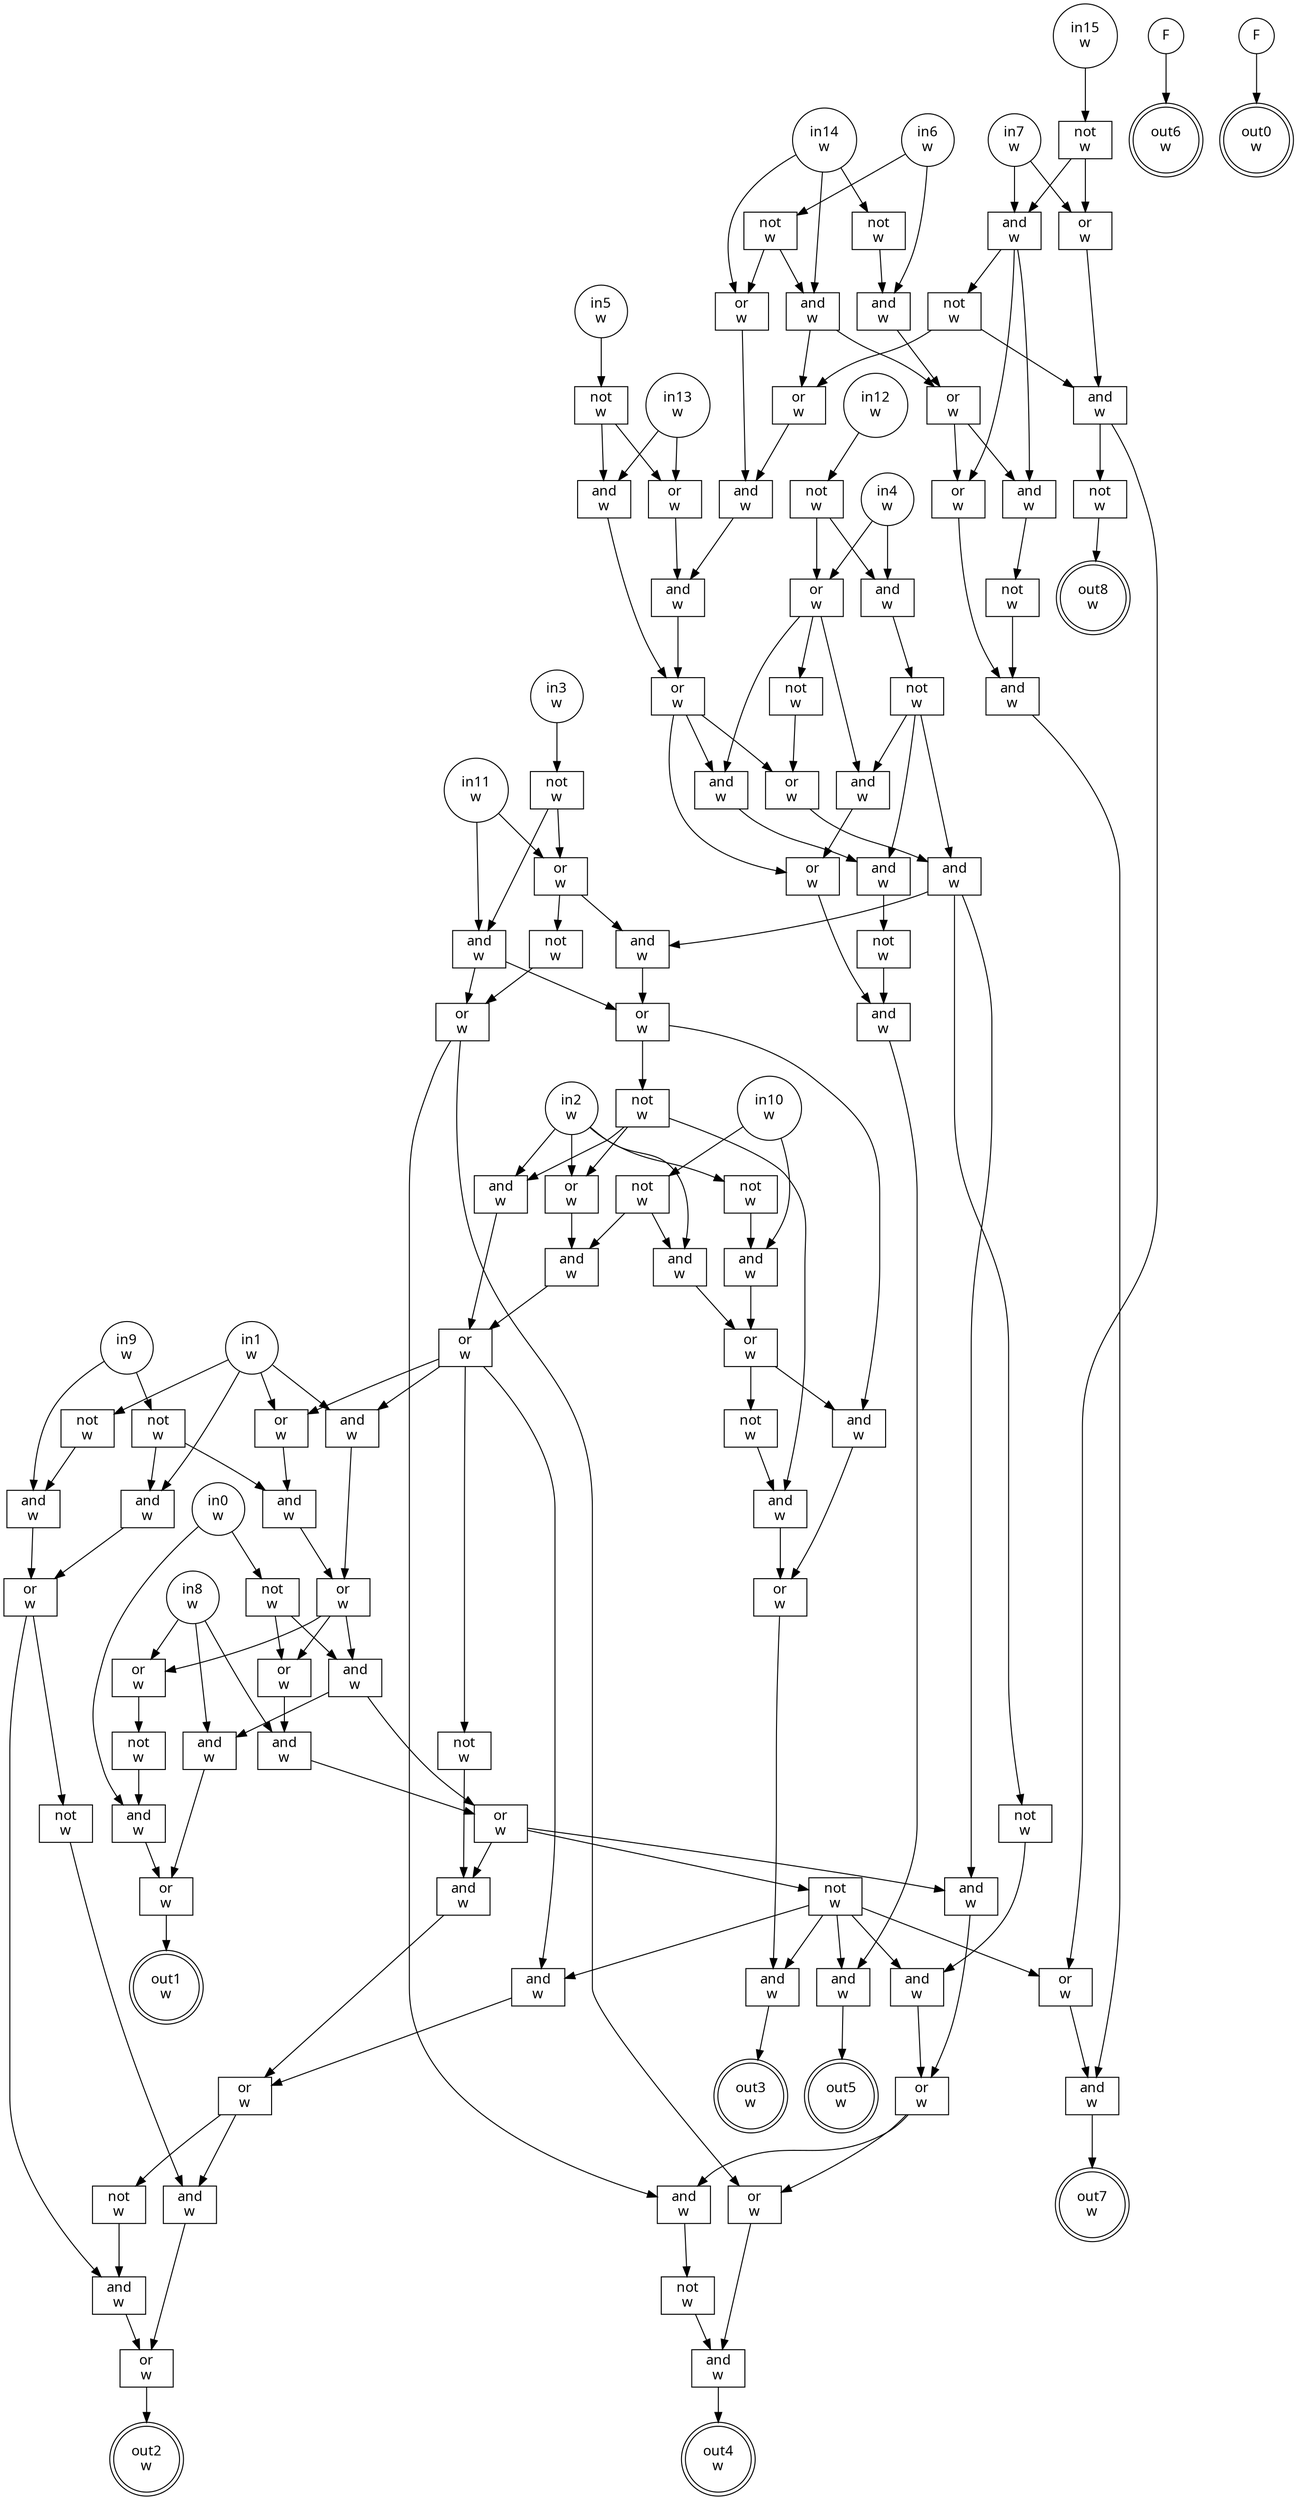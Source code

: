 digraph circuit{
	node [style = filled, fillcolor = white,shape=rect, fontname=geneva]
	g0 [label="in0\nw",shape=circle,fillcolor=white]
	g1 [label="in1\nw",shape=circle,fillcolor=white]
	g2 [label="in2\nw",shape=circle,fillcolor=white]
	g3 [label="in3\nw",shape=circle,fillcolor=white]
	g4 [label="in4\nw",shape=circle,fillcolor=white]
	g5 [label="in5\nw",shape=circle,fillcolor=white]
	g6 [label="in6\nw",shape=circle,fillcolor=white]
	g7 [label="in7\nw",shape=circle,fillcolor=white]
	g8 [label="in8\nw",shape=circle,fillcolor=white]
	g9 [label="in9\nw",shape=circle,fillcolor=white]
	g10 [label="in10\nw",shape=circle,fillcolor=white]
	g11 [label="in11\nw",shape=circle,fillcolor=white]
	g12 [label="in12\nw",shape=circle,fillcolor=white]
	g13 [label="in13\nw",shape=circle,fillcolor=white]
	g14 [label="in14\nw",shape=circle,fillcolor=white]
	g15 [label="in15\nw",shape=circle,fillcolor=white]
	g16 [label="F",shape=circle,fillcolor=white]
	g17 [label="F",shape=circle,fillcolor=white]
	g18 [label="not\nw",fillcolor=white]
	g19 [label="not\nw",fillcolor=white]
	g20 [label="not\nw",fillcolor=white]
	g21 [label="not\nw",fillcolor=white]
	g22 [label="not\nw",fillcolor=white]
	g23 [label="or\nw",fillcolor=white]
	g24 [label="and\nw",fillcolor=white]
	g25 [label="not\nw",fillcolor=white]
	g26 [label="and\nw",fillcolor=white]
	g27 [label="not\nw",fillcolor=white]
	g28 [label="and\nw",fillcolor=white]
	g29 [label="not\nw",fillcolor=white]
	g30 [label="and\nw",fillcolor=white]
	g31 [label="or\nw",fillcolor=white]
	g32 [label="and\nw",fillcolor=white]
	g33 [label="not\nw",fillcolor=white]
	g34 [label="or\nw",fillcolor=white]
	g35 [label="and\nw",fillcolor=white]
	g36 [label="or\nw",fillcolor=white]
	g37 [label="or\nw",fillcolor=white]
	g38 [label="and\nw",fillcolor=white]
	g39 [label="not\nw",fillcolor=white]
	g40 [label="or\nw",fillcolor=white]
	g41 [label="and\nw",fillcolor=white]
	g42 [label="and\nw",fillcolor=white]
	g43 [label="or\nw",fillcolor=white]
	g44 [label="or\nw",fillcolor=white]
	g45 [label="and\nw",fillcolor=white]
	g46 [label="not\nw",fillcolor=white]
	g47 [label="or\nw",fillcolor=white]
	g48 [label="and\nw",fillcolor=white]
	g49 [label="not\nw",fillcolor=white]
	g50 [label="and\nw",fillcolor=white]
	g51 [label="not\nw",fillcolor=white]
	g52 [label="and\nw",fillcolor=white]
	g53 [label="or\nw",fillcolor=white]
	g54 [label="and\nw",fillcolor=white]
	g55 [label="not\nw",fillcolor=white]
	g56 [label="and\nw",fillcolor=white]
	g57 [label="not\nw",fillcolor=white]
	g58 [label="and\nw",fillcolor=white]
	g59 [label="or\nw",fillcolor=white]
	g60 [label="and\nw",fillcolor=white]
	g61 [label="or\nw",fillcolor=white]
	g62 [label="not\nw",fillcolor=white]
	g63 [label="not\nw",fillcolor=white]
	g64 [label="or\nw",fillcolor=white]
	g65 [label="or\nw",fillcolor=white]
	g66 [label="and\nw",fillcolor=white]
	g67 [label="and\nw",fillcolor=white]
	g68 [label="or\nw",fillcolor=white]
	g69 [label="not\nw",fillcolor=white]
	g70 [label="and\nw",fillcolor=white]
	g71 [label="not\nw",fillcolor=white]
	g72 [label="and\nw",fillcolor=white]
	g73 [label="or\nw",fillcolor=white]
	g74 [label="and\nw",fillcolor=white]
	g75 [label="not\nw",fillcolor=white]
	g76 [label="and\nw",fillcolor=white]
	g77 [label="or\nw",fillcolor=white]
	g78 [label="or\nw",fillcolor=white]
	g79 [label="and\nw",fillcolor=white]
	g80 [label="and\nw",fillcolor=white]
	g81 [label="or\nw",fillcolor=white]
	g82 [label="or\nw",fillcolor=white]
	g83 [label="not\nw",fillcolor=white]
	g84 [label="and\nw",fillcolor=white]
	g85 [label="not\nw",fillcolor=white]
	g86 [label="and\nw",fillcolor=white]
	g87 [label="or\nw",fillcolor=white]
	g88 [label="not\nw",fillcolor=white]
	g89 [label="and\nw",fillcolor=white]
	g90 [label="not\nw",fillcolor=white]
	g91 [label="or\nw",fillcolor=white]
	g92 [label="and\nw",fillcolor=white]
	g93 [label="and\nw",fillcolor=white]
	g94 [label="or\nw",fillcolor=white]
	g95 [label="and\nw",fillcolor=white]
	g96 [label="and\nw",fillcolor=white]
	g97 [label="not\nw",fillcolor=white]
	g98 [label="or\nw",fillcolor=white]
	g99 [label="and\nw",fillcolor=white]
	g100 [label="and\nw",fillcolor=white]
	g101 [label="and\nw",fillcolor=white]
	g102 [label="or\nw",fillcolor=white]
	g103 [label="and\nw",fillcolor=white]
	g104 [label="not\nw",fillcolor=white]
	g105 [label="or\nw",fillcolor=white]
	g106 [label="and\nw",fillcolor=white]
	g107 [label="and\nw",fillcolor=white]
	g108 [label="and\nw",fillcolor=white]
	g109 [label="or\nw",fillcolor=white]
	g110 [label="and\nw",fillcolor=white]
	g111 [label="not\nw",fillcolor=white]
	g112 [label="and\nw",fillcolor=white]
	g113 [label="or\nw",fillcolor=white]
	g114 [label="and\nw",fillcolor=white]
	g115 [label="or\nw",fillcolor=white]
	g116 [label="out0\nw",shape=doublecircle,fillcolor=white]
	g117 [label="out1\nw",shape=doublecircle,fillcolor=white]
	g118 [label="out2\nw",shape=doublecircle,fillcolor=white]
	g119 [label="out3\nw",shape=doublecircle,fillcolor=white]
	g120 [label="out4\nw",shape=doublecircle,fillcolor=white]
	g121 [label="out5\nw",shape=doublecircle,fillcolor=white]
	g122 [label="out6\nw",shape=doublecircle,fillcolor=white]
	g123 [label="out7\nw",shape=doublecircle,fillcolor=white]
	g124 [label="out8\nw",shape=doublecircle,fillcolor=white]
	edge [fontname=Geneva,fontcolor=forestgreen]
	g0->g89
	g0->g90
	g1->g78
	g1->g80
	g1->g84
	g1->g85
	g2->g65
	g2->g67
	g2->g70
	g2->g71
	g3->g57
	g4->g44
	g4->g48
	g5->g39
	g6->g28
	g6->g29
	g7->g23
	g7->g24
	g8->g82
	g8->g92
	g8->g114
	g9->g22
	g9->g86
	g10->g21
	g10->g72
	g11->g58
	g11->g59
	g12->g20
	g13->g40
	g13->g42
	g14->g19
	g14->g30
	g14->g37
	g15->g18
	g16->g122
	g17->g116
	g18->g23
	g18->g24
	g19->g28
	g20->g44
	g20->g48
	g21->g66
	g21->g70
	g22->g79
	g22->g84
	g23->g26
	g24->g25
	g24->g32
	g24->g34
	g25->g26
	g25->g36
	g26->g27
	g26->g98
	g27->g124
	g28->g31
	g29->g30
	g29->g37
	g30->g31
	g30->g36
	g31->g32
	g31->g34
	g32->g33
	g33->g35
	g34->g35
	g35->g99
	g36->g38
	g37->g38
	g38->g41
	g39->g40
	g39->g42
	g40->g41
	g41->g43
	g42->g43
	g43->g45
	g43->g47
	g43->g53
	g44->g45
	g44->g46
	g44->g52
	g45->g54
	g46->g47
	g47->g50
	g48->g49
	g49->g50
	g49->g52
	g49->g54
	g50->g51
	g50->g60
	g50->g95
	g51->g101
	g52->g53
	g53->g56
	g54->g55
	g55->g56
	g56->g100
	g57->g58
	g57->g59
	g58->g61
	g58->g64
	g59->g60
	g59->g63
	g60->g61
	g61->g62
	g61->g74
	g62->g65
	g62->g67
	g62->g76
	g63->g64
	g64->g103
	g64->g105
	g65->g66
	g66->g68
	g67->g68
	g68->g69
	g68->g78
	g68->g80
	g68->g108
	g69->g96
	g70->g73
	g71->g72
	g72->g73
	g73->g74
	g73->g75
	g74->g77
	g75->g76
	g76->g77
	g77->g107
	g78->g79
	g79->g81
	g80->g81
	g81->g82
	g81->g91
	g81->g93
	g82->g83
	g83->g89
	g84->g87
	g85->g86
	g86->g87
	g87->g88
	g87->g112
	g88->g110
	g89->g115
	g90->g91
	g90->g93
	g91->g92
	g92->g94
	g93->g94
	g93->g114
	g94->g95
	g94->g96
	g94->g97
	g95->g102
	g96->g109
	g97->g98
	g97->g100
	g97->g101
	g97->g107
	g97->g108
	g98->g99
	g99->g123
	g100->g121
	g101->g102
	g102->g103
	g102->g105
	g103->g104
	g104->g106
	g105->g106
	g106->g120
	g107->g119
	g108->g109
	g109->g110
	g109->g111
	g110->g113
	g111->g112
	g112->g113
	g113->g118
	g114->g115
	g115->g117
}